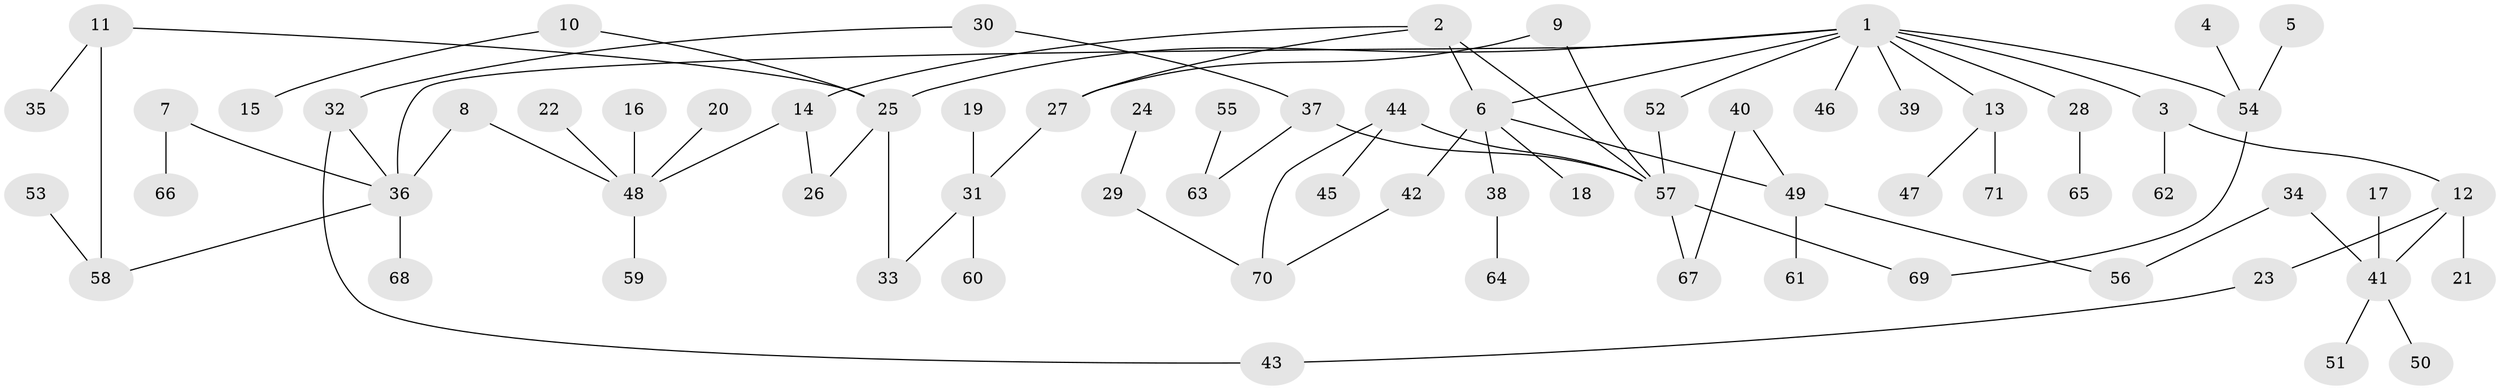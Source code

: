 // original degree distribution, {3: 0.18309859154929578, 9: 0.007042253521126761, 6: 0.02112676056338028, 2: 0.29577464788732394, 7: 0.014084507042253521, 4: 0.06338028169014084, 1: 0.4014084507042254, 5: 0.014084507042253521}
// Generated by graph-tools (version 1.1) at 2025/49/03/09/25 03:49:22]
// undirected, 71 vertices, 82 edges
graph export_dot {
graph [start="1"]
  node [color=gray90,style=filled];
  1;
  2;
  3;
  4;
  5;
  6;
  7;
  8;
  9;
  10;
  11;
  12;
  13;
  14;
  15;
  16;
  17;
  18;
  19;
  20;
  21;
  22;
  23;
  24;
  25;
  26;
  27;
  28;
  29;
  30;
  31;
  32;
  33;
  34;
  35;
  36;
  37;
  38;
  39;
  40;
  41;
  42;
  43;
  44;
  45;
  46;
  47;
  48;
  49;
  50;
  51;
  52;
  53;
  54;
  55;
  56;
  57;
  58;
  59;
  60;
  61;
  62;
  63;
  64;
  65;
  66;
  67;
  68;
  69;
  70;
  71;
  1 -- 3 [weight=1.0];
  1 -- 6 [weight=1.0];
  1 -- 13 [weight=1.0];
  1 -- 25 [weight=1.0];
  1 -- 28 [weight=1.0];
  1 -- 36 [weight=1.0];
  1 -- 39 [weight=1.0];
  1 -- 46 [weight=1.0];
  1 -- 52 [weight=1.0];
  1 -- 54 [weight=1.0];
  2 -- 6 [weight=1.0];
  2 -- 14 [weight=1.0];
  2 -- 27 [weight=1.0];
  2 -- 57 [weight=1.0];
  3 -- 12 [weight=1.0];
  3 -- 62 [weight=1.0];
  4 -- 54 [weight=1.0];
  5 -- 54 [weight=1.0];
  6 -- 18 [weight=1.0];
  6 -- 38 [weight=1.0];
  6 -- 42 [weight=1.0];
  6 -- 49 [weight=1.0];
  7 -- 36 [weight=1.0];
  7 -- 66 [weight=1.0];
  8 -- 36 [weight=1.0];
  8 -- 48 [weight=1.0];
  9 -- 27 [weight=1.0];
  9 -- 57 [weight=1.0];
  10 -- 15 [weight=1.0];
  10 -- 25 [weight=1.0];
  11 -- 25 [weight=1.0];
  11 -- 35 [weight=1.0];
  11 -- 58 [weight=1.0];
  12 -- 21 [weight=1.0];
  12 -- 23 [weight=1.0];
  12 -- 41 [weight=1.0];
  13 -- 47 [weight=1.0];
  13 -- 71 [weight=1.0];
  14 -- 26 [weight=1.0];
  14 -- 48 [weight=1.0];
  16 -- 48 [weight=1.0];
  17 -- 41 [weight=1.0];
  19 -- 31 [weight=1.0];
  20 -- 48 [weight=1.0];
  22 -- 48 [weight=1.0];
  23 -- 43 [weight=1.0];
  24 -- 29 [weight=1.0];
  25 -- 26 [weight=1.0];
  25 -- 33 [weight=1.0];
  27 -- 31 [weight=1.0];
  28 -- 65 [weight=1.0];
  29 -- 70 [weight=1.0];
  30 -- 32 [weight=1.0];
  30 -- 37 [weight=1.0];
  31 -- 33 [weight=1.0];
  31 -- 60 [weight=1.0];
  32 -- 36 [weight=1.0];
  32 -- 43 [weight=1.0];
  34 -- 41 [weight=1.0];
  34 -- 56 [weight=1.0];
  36 -- 58 [weight=1.0];
  36 -- 68 [weight=1.0];
  37 -- 57 [weight=1.0];
  37 -- 63 [weight=1.0];
  38 -- 64 [weight=1.0];
  40 -- 49 [weight=1.0];
  40 -- 67 [weight=1.0];
  41 -- 50 [weight=1.0];
  41 -- 51 [weight=1.0];
  42 -- 70 [weight=1.0];
  44 -- 45 [weight=1.0];
  44 -- 57 [weight=1.0];
  44 -- 70 [weight=1.0];
  48 -- 59 [weight=1.0];
  49 -- 56 [weight=1.0];
  49 -- 61 [weight=1.0];
  52 -- 57 [weight=1.0];
  53 -- 58 [weight=1.0];
  54 -- 69 [weight=1.0];
  55 -- 63 [weight=1.0];
  57 -- 67 [weight=1.0];
  57 -- 69 [weight=1.0];
}
